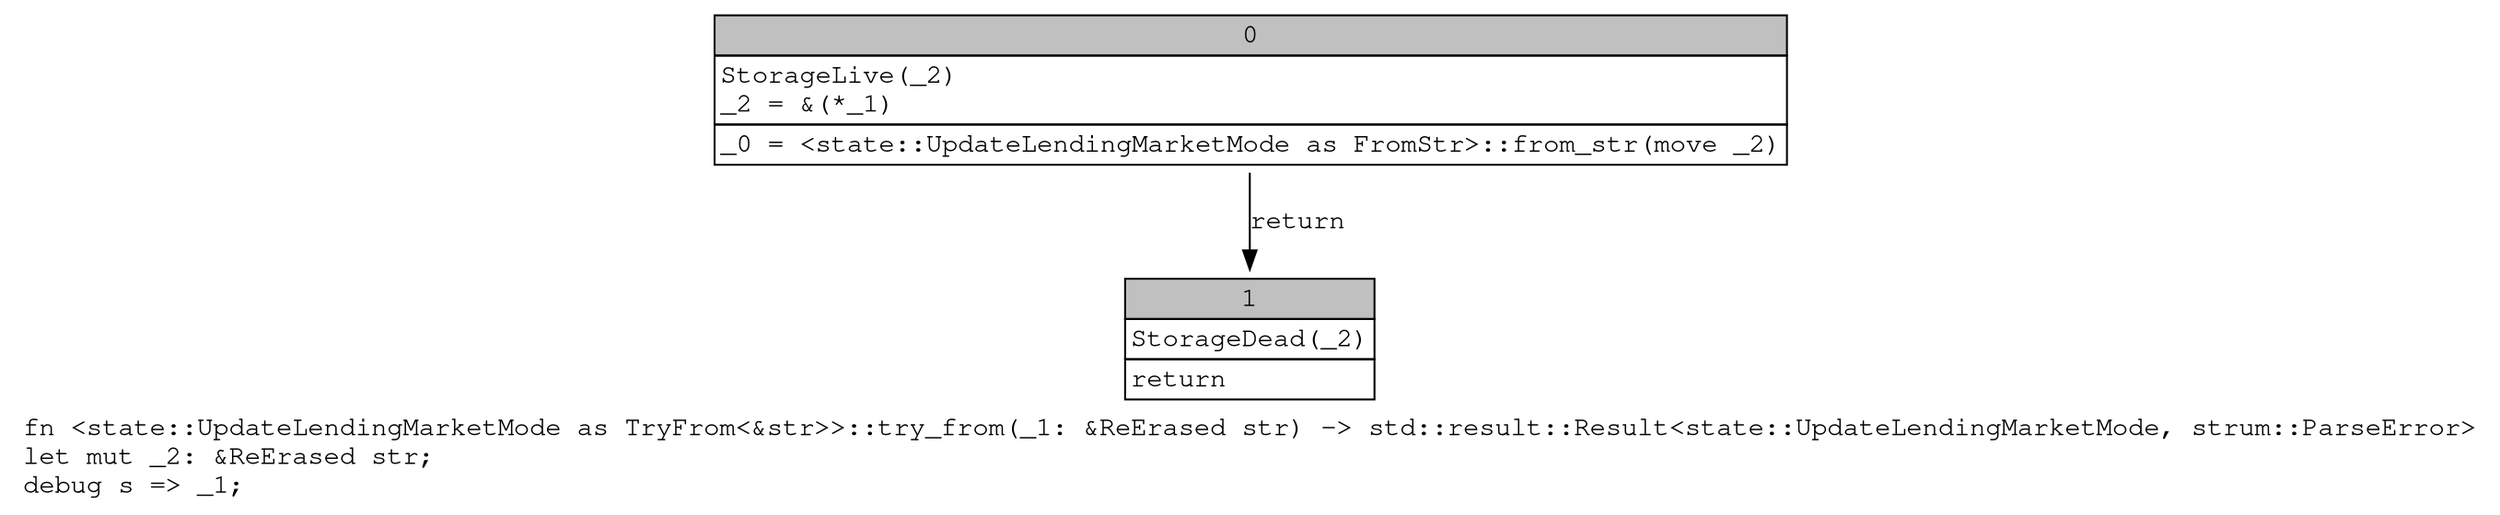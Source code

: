 digraph Mir_0_11193 {
    graph [fontname="Courier, monospace"];
    node [fontname="Courier, monospace"];
    edge [fontname="Courier, monospace"];
    label=<fn &lt;state::UpdateLendingMarketMode as TryFrom&lt;&amp;str&gt;&gt;::try_from(_1: &amp;ReErased str) -&gt; std::result::Result&lt;state::UpdateLendingMarketMode, strum::ParseError&gt;<br align="left"/>let mut _2: &amp;ReErased str;<br align="left"/>debug s =&gt; _1;<br align="left"/>>;
    bb0__0_11193 [shape="none", label=<<table border="0" cellborder="1" cellspacing="0"><tr><td bgcolor="gray" align="center" colspan="1">0</td></tr><tr><td align="left" balign="left">StorageLive(_2)<br/>_2 = &amp;(*_1)<br/></td></tr><tr><td align="left">_0 = &lt;state::UpdateLendingMarketMode as FromStr&gt;::from_str(move _2)</td></tr></table>>];
    bb1__0_11193 [shape="none", label=<<table border="0" cellborder="1" cellspacing="0"><tr><td bgcolor="gray" align="center" colspan="1">1</td></tr><tr><td align="left" balign="left">StorageDead(_2)<br/></td></tr><tr><td align="left">return</td></tr></table>>];
    bb0__0_11193 -> bb1__0_11193 [label="return"];
}

